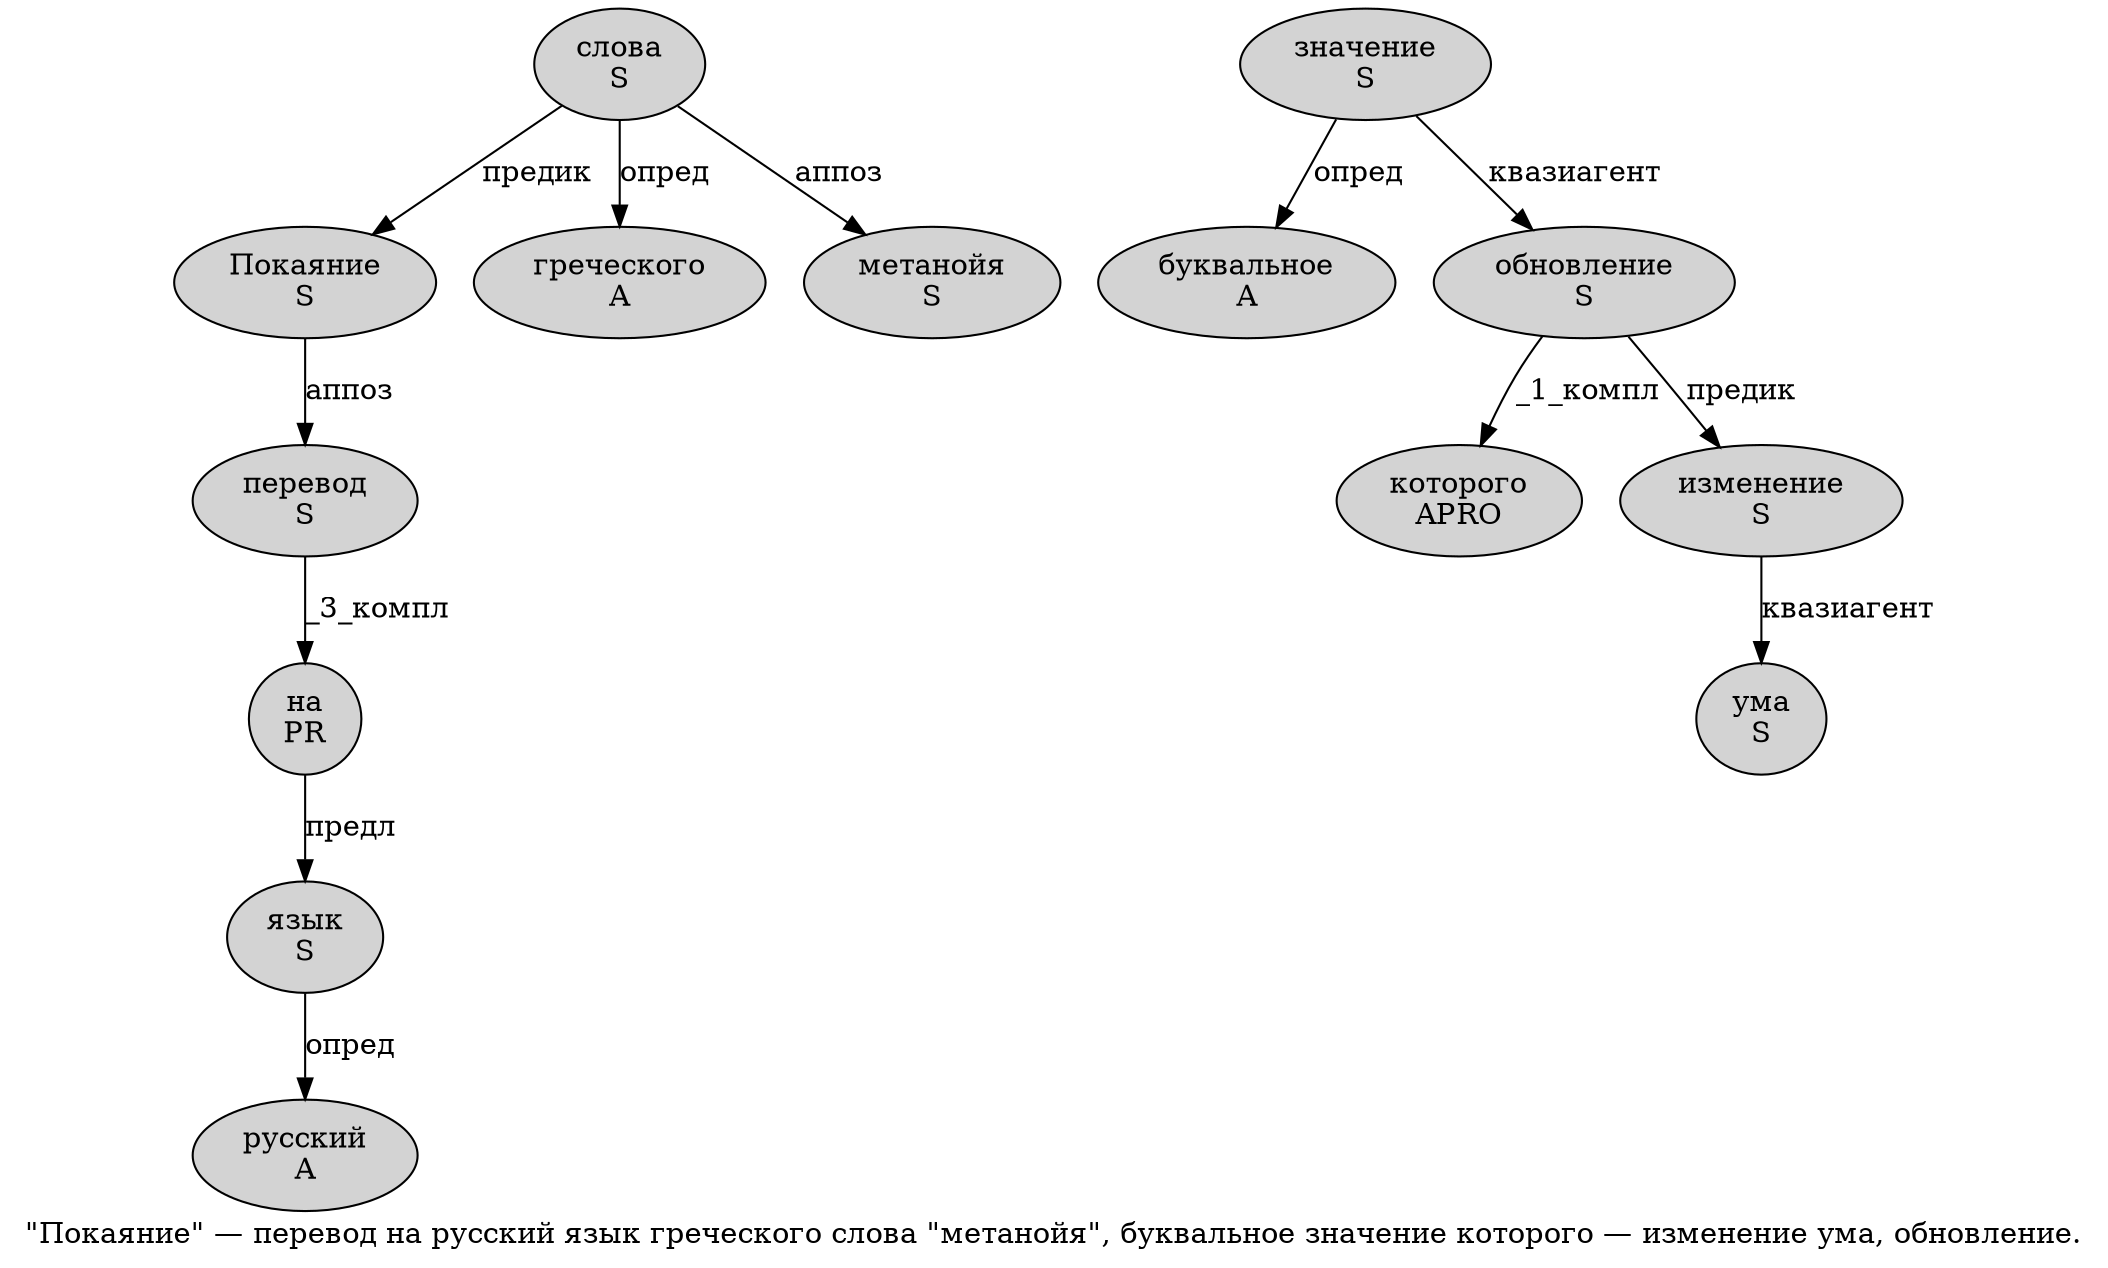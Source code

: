 digraph SENTENCE_1045 {
	graph [label="\"Покаяние\" — перевод на русский язык греческого слова \"метанойя\", буквальное значение которого — изменение ума, обновление."]
	node [style=filled]
		1 [label="Покаяние
S" color="" fillcolor=lightgray penwidth=1 shape=ellipse]
		4 [label="перевод
S" color="" fillcolor=lightgray penwidth=1 shape=ellipse]
		5 [label="на
PR" color="" fillcolor=lightgray penwidth=1 shape=ellipse]
		6 [label="русский
A" color="" fillcolor=lightgray penwidth=1 shape=ellipse]
		7 [label="язык
S" color="" fillcolor=lightgray penwidth=1 shape=ellipse]
		8 [label="греческого
A" color="" fillcolor=lightgray penwidth=1 shape=ellipse]
		9 [label="слова
S" color="" fillcolor=lightgray penwidth=1 shape=ellipse]
		11 [label="метанойя
S" color="" fillcolor=lightgray penwidth=1 shape=ellipse]
		14 [label="буквальное
A" color="" fillcolor=lightgray penwidth=1 shape=ellipse]
		15 [label="значение
S" color="" fillcolor=lightgray penwidth=1 shape=ellipse]
		16 [label="которого
APRO" color="" fillcolor=lightgray penwidth=1 shape=ellipse]
		18 [label="изменение
S" color="" fillcolor=lightgray penwidth=1 shape=ellipse]
		19 [label="ума
S" color="" fillcolor=lightgray penwidth=1 shape=ellipse]
		21 [label="обновление
S" color="" fillcolor=lightgray penwidth=1 shape=ellipse]
			15 -> 14 [label="опред"]
			15 -> 21 [label="квазиагент"]
			18 -> 19 [label="квазиагент"]
			9 -> 1 [label="предик"]
			9 -> 8 [label="опред"]
			9 -> 11 [label="аппоз"]
			7 -> 6 [label="опред"]
			4 -> 5 [label="_3_компл"]
			21 -> 16 [label="_1_компл"]
			21 -> 18 [label="предик"]
			1 -> 4 [label="аппоз"]
			5 -> 7 [label="предл"]
}